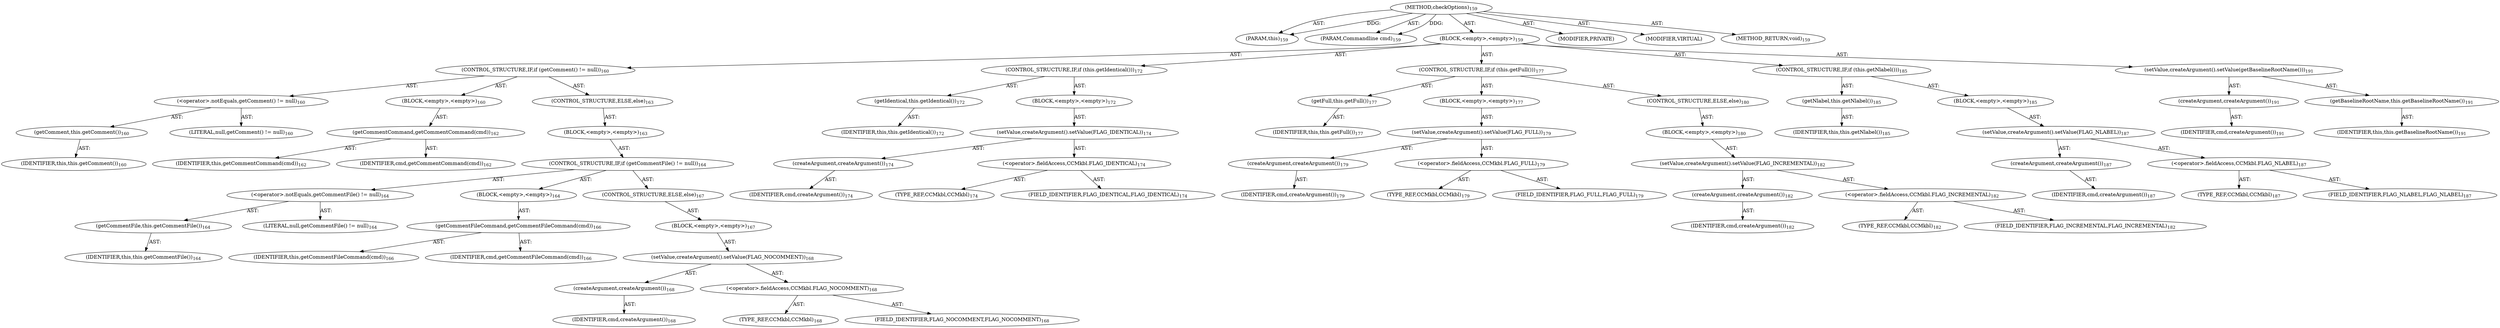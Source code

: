 digraph "checkOptions" {  
"111669149697" [label = <(METHOD,checkOptions)<SUB>159</SUB>> ]
"115964116993" [label = <(PARAM,this)<SUB>159</SUB>> ]
"115964116996" [label = <(PARAM,Commandline cmd)<SUB>159</SUB>> ]
"25769803780" [label = <(BLOCK,&lt;empty&gt;,&lt;empty&gt;)<SUB>159</SUB>> ]
"47244640258" [label = <(CONTROL_STRUCTURE,IF,if (getComment() != null))<SUB>160</SUB>> ]
"30064771098" [label = <(&lt;operator&gt;.notEquals,getComment() != null)<SUB>160</SUB>> ]
"30064771099" [label = <(getComment,this.getComment())<SUB>160</SUB>> ]
"68719476742" [label = <(IDENTIFIER,this,this.getComment())<SUB>160</SUB>> ]
"90194313219" [label = <(LITERAL,null,getComment() != null)<SUB>160</SUB>> ]
"25769803781" [label = <(BLOCK,&lt;empty&gt;,&lt;empty&gt;)<SUB>160</SUB>> ]
"30064771100" [label = <(getCommentCommand,getCommentCommand(cmd))<SUB>162</SUB>> ]
"68719476743" [label = <(IDENTIFIER,this,getCommentCommand(cmd))<SUB>162</SUB>> ]
"68719476774" [label = <(IDENTIFIER,cmd,getCommentCommand(cmd))<SUB>162</SUB>> ]
"47244640259" [label = <(CONTROL_STRUCTURE,ELSE,else)<SUB>163</SUB>> ]
"25769803782" [label = <(BLOCK,&lt;empty&gt;,&lt;empty&gt;)<SUB>163</SUB>> ]
"47244640260" [label = <(CONTROL_STRUCTURE,IF,if (getCommentFile() != null))<SUB>164</SUB>> ]
"30064771101" [label = <(&lt;operator&gt;.notEquals,getCommentFile() != null)<SUB>164</SUB>> ]
"30064771102" [label = <(getCommentFile,this.getCommentFile())<SUB>164</SUB>> ]
"68719476744" [label = <(IDENTIFIER,this,this.getCommentFile())<SUB>164</SUB>> ]
"90194313220" [label = <(LITERAL,null,getCommentFile() != null)<SUB>164</SUB>> ]
"25769803783" [label = <(BLOCK,&lt;empty&gt;,&lt;empty&gt;)<SUB>164</SUB>> ]
"30064771103" [label = <(getCommentFileCommand,getCommentFileCommand(cmd))<SUB>166</SUB>> ]
"68719476745" [label = <(IDENTIFIER,this,getCommentFileCommand(cmd))<SUB>166</SUB>> ]
"68719476775" [label = <(IDENTIFIER,cmd,getCommentFileCommand(cmd))<SUB>166</SUB>> ]
"47244640261" [label = <(CONTROL_STRUCTURE,ELSE,else)<SUB>167</SUB>> ]
"25769803784" [label = <(BLOCK,&lt;empty&gt;,&lt;empty&gt;)<SUB>167</SUB>> ]
"30064771104" [label = <(setValue,createArgument().setValue(FLAG_NOCOMMENT))<SUB>168</SUB>> ]
"30064771105" [label = <(createArgument,createArgument())<SUB>168</SUB>> ]
"68719476776" [label = <(IDENTIFIER,cmd,createArgument())<SUB>168</SUB>> ]
"30064771106" [label = <(&lt;operator&gt;.fieldAccess,CCMkbl.FLAG_NOCOMMENT)<SUB>168</SUB>> ]
"180388626432" [label = <(TYPE_REF,CCMkbl,CCMkbl)<SUB>168</SUB>> ]
"55834574848" [label = <(FIELD_IDENTIFIER,FLAG_NOCOMMENT,FLAG_NOCOMMENT)<SUB>168</SUB>> ]
"47244640262" [label = <(CONTROL_STRUCTURE,IF,if (this.getIdentical()))<SUB>172</SUB>> ]
"30064771107" [label = <(getIdentical,this.getIdentical())<SUB>172</SUB>> ]
"68719476746" [label = <(IDENTIFIER,this,this.getIdentical())<SUB>172</SUB>> ]
"25769803785" [label = <(BLOCK,&lt;empty&gt;,&lt;empty&gt;)<SUB>172</SUB>> ]
"30064771108" [label = <(setValue,createArgument().setValue(FLAG_IDENTICAL))<SUB>174</SUB>> ]
"30064771109" [label = <(createArgument,createArgument())<SUB>174</SUB>> ]
"68719476777" [label = <(IDENTIFIER,cmd,createArgument())<SUB>174</SUB>> ]
"30064771110" [label = <(&lt;operator&gt;.fieldAccess,CCMkbl.FLAG_IDENTICAL)<SUB>174</SUB>> ]
"180388626433" [label = <(TYPE_REF,CCMkbl,CCMkbl)<SUB>174</SUB>> ]
"55834574849" [label = <(FIELD_IDENTIFIER,FLAG_IDENTICAL,FLAG_IDENTICAL)<SUB>174</SUB>> ]
"47244640263" [label = <(CONTROL_STRUCTURE,IF,if (this.getFull()))<SUB>177</SUB>> ]
"30064771111" [label = <(getFull,this.getFull())<SUB>177</SUB>> ]
"68719476747" [label = <(IDENTIFIER,this,this.getFull())<SUB>177</SUB>> ]
"25769803786" [label = <(BLOCK,&lt;empty&gt;,&lt;empty&gt;)<SUB>177</SUB>> ]
"30064771112" [label = <(setValue,createArgument().setValue(FLAG_FULL))<SUB>179</SUB>> ]
"30064771113" [label = <(createArgument,createArgument())<SUB>179</SUB>> ]
"68719476778" [label = <(IDENTIFIER,cmd,createArgument())<SUB>179</SUB>> ]
"30064771114" [label = <(&lt;operator&gt;.fieldAccess,CCMkbl.FLAG_FULL)<SUB>179</SUB>> ]
"180388626434" [label = <(TYPE_REF,CCMkbl,CCMkbl)<SUB>179</SUB>> ]
"55834574850" [label = <(FIELD_IDENTIFIER,FLAG_FULL,FLAG_FULL)<SUB>179</SUB>> ]
"47244640264" [label = <(CONTROL_STRUCTURE,ELSE,else)<SUB>180</SUB>> ]
"25769803787" [label = <(BLOCK,&lt;empty&gt;,&lt;empty&gt;)<SUB>180</SUB>> ]
"30064771115" [label = <(setValue,createArgument().setValue(FLAG_INCREMENTAL))<SUB>182</SUB>> ]
"30064771116" [label = <(createArgument,createArgument())<SUB>182</SUB>> ]
"68719476779" [label = <(IDENTIFIER,cmd,createArgument())<SUB>182</SUB>> ]
"30064771117" [label = <(&lt;operator&gt;.fieldAccess,CCMkbl.FLAG_INCREMENTAL)<SUB>182</SUB>> ]
"180388626435" [label = <(TYPE_REF,CCMkbl,CCMkbl)<SUB>182</SUB>> ]
"55834574851" [label = <(FIELD_IDENTIFIER,FLAG_INCREMENTAL,FLAG_INCREMENTAL)<SUB>182</SUB>> ]
"47244640265" [label = <(CONTROL_STRUCTURE,IF,if (this.getNlabel()))<SUB>185</SUB>> ]
"30064771118" [label = <(getNlabel,this.getNlabel())<SUB>185</SUB>> ]
"68719476748" [label = <(IDENTIFIER,this,this.getNlabel())<SUB>185</SUB>> ]
"25769803788" [label = <(BLOCK,&lt;empty&gt;,&lt;empty&gt;)<SUB>185</SUB>> ]
"30064771119" [label = <(setValue,createArgument().setValue(FLAG_NLABEL))<SUB>187</SUB>> ]
"30064771120" [label = <(createArgument,createArgument())<SUB>187</SUB>> ]
"68719476780" [label = <(IDENTIFIER,cmd,createArgument())<SUB>187</SUB>> ]
"30064771121" [label = <(&lt;operator&gt;.fieldAccess,CCMkbl.FLAG_NLABEL)<SUB>187</SUB>> ]
"180388626436" [label = <(TYPE_REF,CCMkbl,CCMkbl)<SUB>187</SUB>> ]
"55834574852" [label = <(FIELD_IDENTIFIER,FLAG_NLABEL,FLAG_NLABEL)<SUB>187</SUB>> ]
"30064771122" [label = <(setValue,createArgument().setValue(getBaselineRootName()))<SUB>191</SUB>> ]
"30064771123" [label = <(createArgument,createArgument())<SUB>191</SUB>> ]
"68719476781" [label = <(IDENTIFIER,cmd,createArgument())<SUB>191</SUB>> ]
"30064771124" [label = <(getBaselineRootName,this.getBaselineRootName())<SUB>191</SUB>> ]
"68719476749" [label = <(IDENTIFIER,this,this.getBaselineRootName())<SUB>191</SUB>> ]
"133143986185" [label = <(MODIFIER,PRIVATE)> ]
"133143986186" [label = <(MODIFIER,VIRTUAL)> ]
"128849018881" [label = <(METHOD_RETURN,void)<SUB>159</SUB>> ]
  "111669149697" -> "115964116993"  [ label = "AST: "] 
  "111669149697" -> "115964116996"  [ label = "AST: "] 
  "111669149697" -> "25769803780"  [ label = "AST: "] 
  "111669149697" -> "133143986185"  [ label = "AST: "] 
  "111669149697" -> "133143986186"  [ label = "AST: "] 
  "111669149697" -> "128849018881"  [ label = "AST: "] 
  "25769803780" -> "47244640258"  [ label = "AST: "] 
  "25769803780" -> "47244640262"  [ label = "AST: "] 
  "25769803780" -> "47244640263"  [ label = "AST: "] 
  "25769803780" -> "47244640265"  [ label = "AST: "] 
  "25769803780" -> "30064771122"  [ label = "AST: "] 
  "47244640258" -> "30064771098"  [ label = "AST: "] 
  "47244640258" -> "25769803781"  [ label = "AST: "] 
  "47244640258" -> "47244640259"  [ label = "AST: "] 
  "30064771098" -> "30064771099"  [ label = "AST: "] 
  "30064771098" -> "90194313219"  [ label = "AST: "] 
  "30064771099" -> "68719476742"  [ label = "AST: "] 
  "25769803781" -> "30064771100"  [ label = "AST: "] 
  "30064771100" -> "68719476743"  [ label = "AST: "] 
  "30064771100" -> "68719476774"  [ label = "AST: "] 
  "47244640259" -> "25769803782"  [ label = "AST: "] 
  "25769803782" -> "47244640260"  [ label = "AST: "] 
  "47244640260" -> "30064771101"  [ label = "AST: "] 
  "47244640260" -> "25769803783"  [ label = "AST: "] 
  "47244640260" -> "47244640261"  [ label = "AST: "] 
  "30064771101" -> "30064771102"  [ label = "AST: "] 
  "30064771101" -> "90194313220"  [ label = "AST: "] 
  "30064771102" -> "68719476744"  [ label = "AST: "] 
  "25769803783" -> "30064771103"  [ label = "AST: "] 
  "30064771103" -> "68719476745"  [ label = "AST: "] 
  "30064771103" -> "68719476775"  [ label = "AST: "] 
  "47244640261" -> "25769803784"  [ label = "AST: "] 
  "25769803784" -> "30064771104"  [ label = "AST: "] 
  "30064771104" -> "30064771105"  [ label = "AST: "] 
  "30064771104" -> "30064771106"  [ label = "AST: "] 
  "30064771105" -> "68719476776"  [ label = "AST: "] 
  "30064771106" -> "180388626432"  [ label = "AST: "] 
  "30064771106" -> "55834574848"  [ label = "AST: "] 
  "47244640262" -> "30064771107"  [ label = "AST: "] 
  "47244640262" -> "25769803785"  [ label = "AST: "] 
  "30064771107" -> "68719476746"  [ label = "AST: "] 
  "25769803785" -> "30064771108"  [ label = "AST: "] 
  "30064771108" -> "30064771109"  [ label = "AST: "] 
  "30064771108" -> "30064771110"  [ label = "AST: "] 
  "30064771109" -> "68719476777"  [ label = "AST: "] 
  "30064771110" -> "180388626433"  [ label = "AST: "] 
  "30064771110" -> "55834574849"  [ label = "AST: "] 
  "47244640263" -> "30064771111"  [ label = "AST: "] 
  "47244640263" -> "25769803786"  [ label = "AST: "] 
  "47244640263" -> "47244640264"  [ label = "AST: "] 
  "30064771111" -> "68719476747"  [ label = "AST: "] 
  "25769803786" -> "30064771112"  [ label = "AST: "] 
  "30064771112" -> "30064771113"  [ label = "AST: "] 
  "30064771112" -> "30064771114"  [ label = "AST: "] 
  "30064771113" -> "68719476778"  [ label = "AST: "] 
  "30064771114" -> "180388626434"  [ label = "AST: "] 
  "30064771114" -> "55834574850"  [ label = "AST: "] 
  "47244640264" -> "25769803787"  [ label = "AST: "] 
  "25769803787" -> "30064771115"  [ label = "AST: "] 
  "30064771115" -> "30064771116"  [ label = "AST: "] 
  "30064771115" -> "30064771117"  [ label = "AST: "] 
  "30064771116" -> "68719476779"  [ label = "AST: "] 
  "30064771117" -> "180388626435"  [ label = "AST: "] 
  "30064771117" -> "55834574851"  [ label = "AST: "] 
  "47244640265" -> "30064771118"  [ label = "AST: "] 
  "47244640265" -> "25769803788"  [ label = "AST: "] 
  "30064771118" -> "68719476748"  [ label = "AST: "] 
  "25769803788" -> "30064771119"  [ label = "AST: "] 
  "30064771119" -> "30064771120"  [ label = "AST: "] 
  "30064771119" -> "30064771121"  [ label = "AST: "] 
  "30064771120" -> "68719476780"  [ label = "AST: "] 
  "30064771121" -> "180388626436"  [ label = "AST: "] 
  "30064771121" -> "55834574852"  [ label = "AST: "] 
  "30064771122" -> "30064771123"  [ label = "AST: "] 
  "30064771122" -> "30064771124"  [ label = "AST: "] 
  "30064771123" -> "68719476781"  [ label = "AST: "] 
  "30064771124" -> "68719476749"  [ label = "AST: "] 
  "111669149697" -> "115964116993"  [ label = "DDG: "] 
  "111669149697" -> "115964116996"  [ label = "DDG: "] 
}
